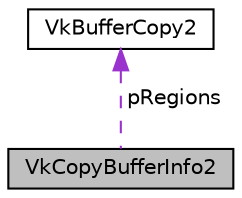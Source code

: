 digraph "VkCopyBufferInfo2"
{
 // LATEX_PDF_SIZE
  edge [fontname="Helvetica",fontsize="10",labelfontname="Helvetica",labelfontsize="10"];
  node [fontname="Helvetica",fontsize="10",shape=record];
  Node1 [label="VkCopyBufferInfo2",height=0.2,width=0.4,color="black", fillcolor="grey75", style="filled", fontcolor="black",tooltip=" "];
  Node2 -> Node1 [dir="back",color="darkorchid3",fontsize="10",style="dashed",label=" pRegions" ,fontname="Helvetica"];
  Node2 [label="VkBufferCopy2",height=0.2,width=0.4,color="black", fillcolor="white", style="filled",URL="$structVkBufferCopy2.html",tooltip=" "];
}
